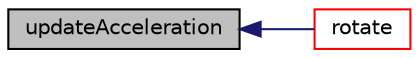 digraph "updateAcceleration"
{
  bgcolor="transparent";
  edge [fontname="Helvetica",fontsize="10",labelfontname="Helvetica",labelfontsize="10"];
  node [fontname="Helvetica",fontsize="10",shape=record];
  rankdir="LR";
  Node53 [label="updateAcceleration",height=0.2,width=0.4,color="black", fillcolor="grey75", style="filled", fontcolor="black"];
  Node53 -> Node54 [dir="back",color="midnightblue",fontsize="10",style="solid",fontname="Helvetica"];
  Node54 [label="rotate",height=0.2,width=0.4,color="red",URL="$a30825.html#a71328fac279154c987c173778a1fb881",tooltip="Apply rotation tensors to Q0 for the given torque (pi) and deltaT. "];
}
